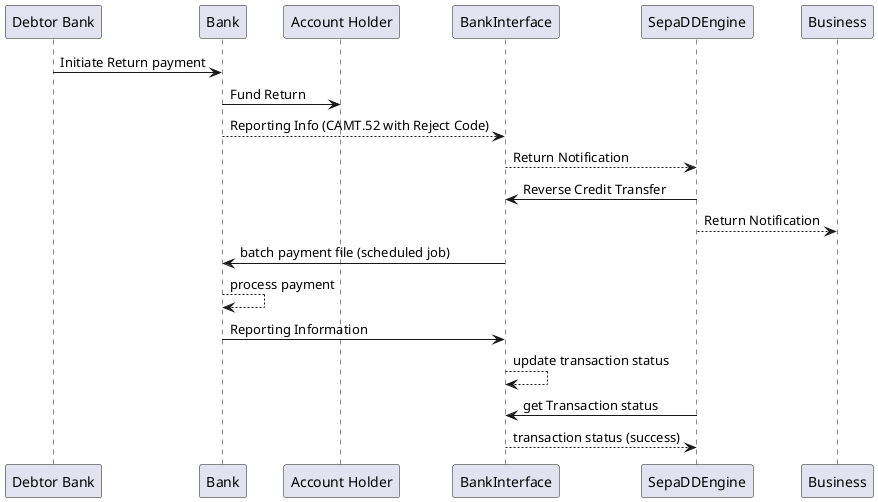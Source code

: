 @startuml
'https://plantuml.com/sequence-diagram


"Debtor Bank" -> Bank : Initiate Return payment
Bank -> "Account Holder" : Fund Return
Bank --> BankInterface: Reporting Info (CAMT.52 with Reject Code)
BankInterface--> SepaDDEngine: Return Notification
SepaDDEngine-> BankInterface: Reverse Credit Transfer
SepaDDEngine--> Business : Return Notification
BankInterface->Bank : batch payment file (scheduled job)
Bank-->Bank: process payment
Bank->BankInterface: Reporting Information
BankInterface-->BankInterface : update transaction status
SepaDDEngine-> BankInterface : get Transaction status
BankInterface-->SepaDDEngine : transaction status (success)

@enduml